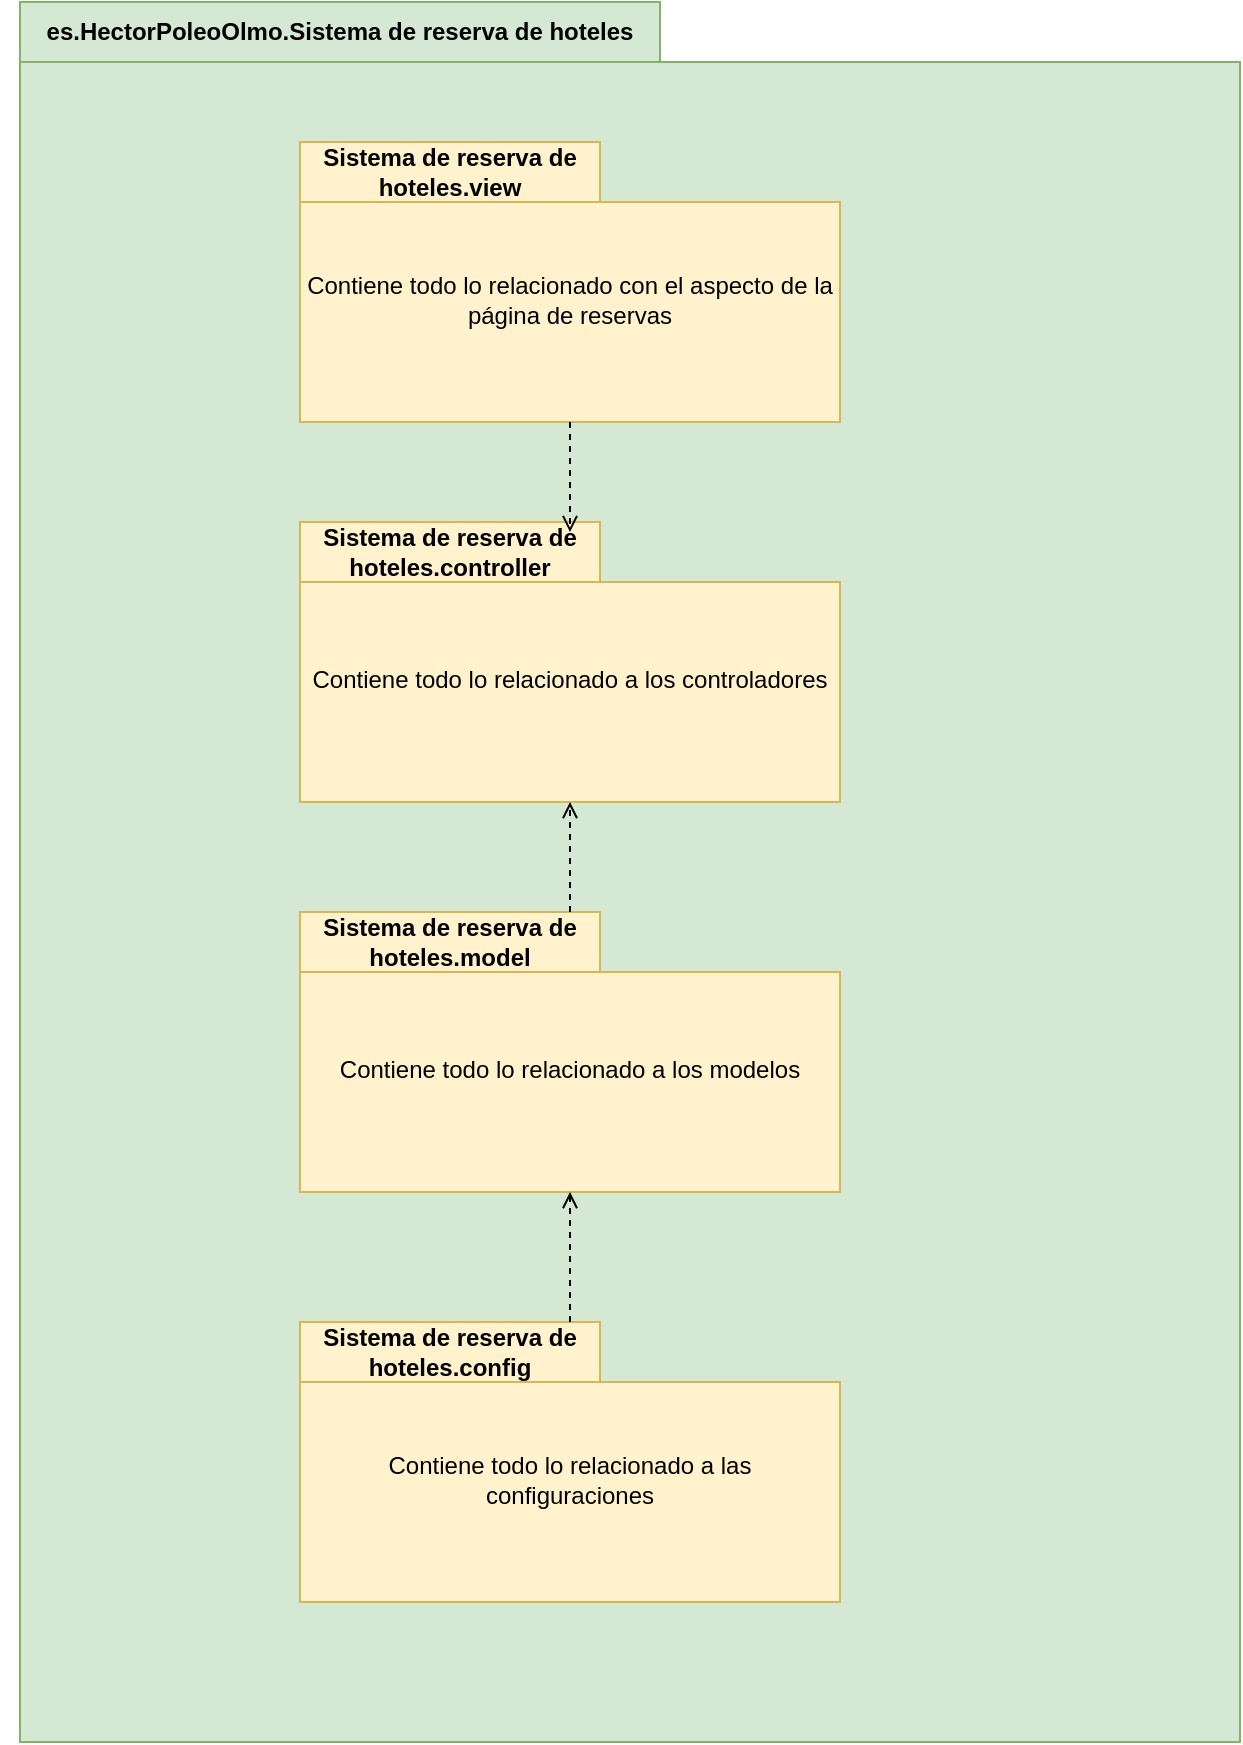 <mxfile version="26.0.6">
  <diagram name="Página-1" id="MuPpstHNe1cEr_jQYMLt">
    <mxGraphModel dx="1391" dy="785" grid="1" gridSize="10" guides="1" tooltips="1" connect="1" arrows="1" fold="1" page="1" pageScale="1" pageWidth="827" pageHeight="1169" math="0" shadow="0">
      <root>
        <mxCell id="0" />
        <mxCell id="1" parent="0" />
        <mxCell id="LiQK9k3YCBzlnFnu33H6-5" value="" style="shape=folder;fontStyle=1;tabWidth=320;tabHeight=30;tabPosition=left;html=1;boundedLbl=1;whiteSpace=wrap;fillColor=#d5e8d4;strokeColor=#82b366;" vertex="1" parent="1">
          <mxGeometry x="50" y="130" width="610" height="870" as="geometry" />
        </mxCell>
        <mxCell id="LiQK9k3YCBzlnFnu33H6-6" value="&lt;b&gt;es.HectorPoleoOlmo.Sistema de reserva de hoteles&lt;/b&gt;" style="text;html=1;align=center;verticalAlign=middle;whiteSpace=wrap;rounded=0;" vertex="1" parent="1">
          <mxGeometry x="40" y="130" width="340" height="30" as="geometry" />
        </mxCell>
        <mxCell id="LiQK9k3YCBzlnFnu33H6-7" value="&lt;b&gt;Sistema de reserva de hoteles.view&lt;/b&gt;" style="shape=folder;fontStyle=1;tabWidth=150;tabHeight=30;tabPosition=left;html=1;boundedLbl=1;labelInHeader=1;container=1;collapsible=0;whiteSpace=wrap;fillColor=#fff2cc;strokeColor=#d6b656;" vertex="1" parent="1">
          <mxGeometry x="190" y="200" width="270" height="140" as="geometry" />
        </mxCell>
        <mxCell id="LiQK9k3YCBzlnFnu33H6-8" value="Contiene todo lo relacionado con el aspecto de la página de reservas" style="html=1;strokeColor=none;resizeWidth=1;resizeHeight=1;fillColor=none;part=1;connectable=0;allowArrows=0;deletable=0;whiteSpace=wrap;" vertex="1" parent="LiQK9k3YCBzlnFnu33H6-7">
          <mxGeometry width="270" height="98" relative="1" as="geometry">
            <mxPoint y="30" as="offset" />
          </mxGeometry>
        </mxCell>
        <mxCell id="LiQK9k3YCBzlnFnu33H6-9" value="&lt;b&gt;Sistema de reserva de hoteles.controller&lt;/b&gt;" style="shape=folder;fontStyle=1;tabWidth=150;tabHeight=30;tabPosition=left;html=1;boundedLbl=1;labelInHeader=1;container=1;collapsible=0;whiteSpace=wrap;fillColor=#fff2cc;strokeColor=#d6b656;" vertex="1" parent="1">
          <mxGeometry x="190" y="390" width="270" height="140" as="geometry" />
        </mxCell>
        <mxCell id="LiQK9k3YCBzlnFnu33H6-10" value="Contiene todo lo relacionado a los controladores" style="html=1;strokeColor=none;resizeWidth=1;resizeHeight=1;fillColor=none;part=1;connectable=0;allowArrows=0;deletable=0;whiteSpace=wrap;" vertex="1" parent="LiQK9k3YCBzlnFnu33H6-9">
          <mxGeometry width="270" height="98" relative="1" as="geometry">
            <mxPoint y="30" as="offset" />
          </mxGeometry>
        </mxCell>
        <mxCell id="LiQK9k3YCBzlnFnu33H6-11" value="&lt;b&gt;Sistema de reserva de hoteles.model&lt;/b&gt;" style="shape=folder;fontStyle=1;tabWidth=150;tabHeight=30;tabPosition=left;html=1;boundedLbl=1;labelInHeader=1;container=1;collapsible=0;whiteSpace=wrap;fillColor=#fff2cc;strokeColor=#d6b656;" vertex="1" parent="1">
          <mxGeometry x="190" y="585" width="270" height="140" as="geometry" />
        </mxCell>
        <mxCell id="LiQK9k3YCBzlnFnu33H6-12" value="Contiene todo lo relacionado a los modelos" style="html=1;strokeColor=none;resizeWidth=1;resizeHeight=1;fillColor=none;part=1;connectable=0;allowArrows=0;deletable=0;whiteSpace=wrap;" vertex="1" parent="LiQK9k3YCBzlnFnu33H6-11">
          <mxGeometry width="270" height="98" relative="1" as="geometry">
            <mxPoint y="30" as="offset" />
          </mxGeometry>
        </mxCell>
        <mxCell id="LiQK9k3YCBzlnFnu33H6-13" value="&lt;b&gt;Sistema de reserva de hoteles.config&lt;/b&gt;" style="shape=folder;fontStyle=1;tabWidth=150;tabHeight=30;tabPosition=left;html=1;boundedLbl=1;labelInHeader=1;container=1;collapsible=0;whiteSpace=wrap;fillColor=#fff2cc;strokeColor=#d6b656;" vertex="1" parent="1">
          <mxGeometry x="190" y="790" width="270" height="140" as="geometry" />
        </mxCell>
        <mxCell id="LiQK9k3YCBzlnFnu33H6-14" value="Contiene todo lo relacionado a las configuraciones" style="html=1;strokeColor=none;resizeWidth=1;resizeHeight=1;fillColor=none;part=1;connectable=0;allowArrows=0;deletable=0;whiteSpace=wrap;" vertex="1" parent="LiQK9k3YCBzlnFnu33H6-13">
          <mxGeometry width="270" height="98" relative="1" as="geometry">
            <mxPoint y="30" as="offset" />
          </mxGeometry>
        </mxCell>
        <mxCell id="LiQK9k3YCBzlnFnu33H6-15" style="edgeStyle=orthogonalEdgeStyle;rounded=0;orthogonalLoop=1;jettySize=auto;html=1;entryX=0.5;entryY=1;entryDx=0;entryDy=0;entryPerimeter=0;dashed=1;endArrow=open;endFill=0;" edge="1" parent="1" source="LiQK9k3YCBzlnFnu33H6-13" target="LiQK9k3YCBzlnFnu33H6-11">
          <mxGeometry relative="1" as="geometry" />
        </mxCell>
        <mxCell id="LiQK9k3YCBzlnFnu33H6-16" style="edgeStyle=orthogonalEdgeStyle;rounded=0;orthogonalLoop=1;jettySize=auto;html=1;entryX=0.5;entryY=1;entryDx=0;entryDy=0;entryPerimeter=0;dashed=1;endArrow=open;endFill=0;" edge="1" parent="1" source="LiQK9k3YCBzlnFnu33H6-11" target="LiQK9k3YCBzlnFnu33H6-9">
          <mxGeometry relative="1" as="geometry" />
        </mxCell>
        <mxCell id="LiQK9k3YCBzlnFnu33H6-17" style="edgeStyle=orthogonalEdgeStyle;rounded=0;orthogonalLoop=1;jettySize=auto;html=1;entryX=0.5;entryY=0.036;entryDx=0;entryDy=0;entryPerimeter=0;dashed=1;endArrow=open;endFill=0;" edge="1" parent="1" source="LiQK9k3YCBzlnFnu33H6-7" target="LiQK9k3YCBzlnFnu33H6-9">
          <mxGeometry relative="1" as="geometry" />
        </mxCell>
      </root>
    </mxGraphModel>
  </diagram>
</mxfile>
